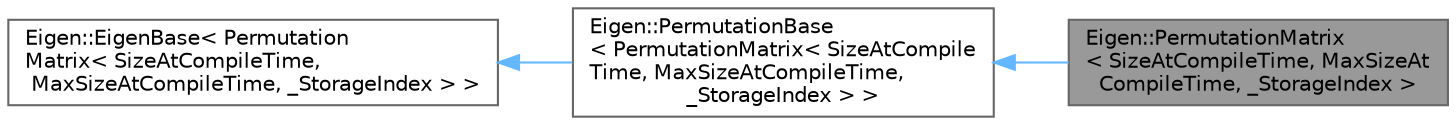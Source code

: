 digraph "Eigen::PermutationMatrix&lt; SizeAtCompileTime, MaxSizeAtCompileTime, _StorageIndex &gt;"
{
 // LATEX_PDF_SIZE
  bgcolor="transparent";
  edge [fontname=Helvetica,fontsize=10,labelfontname=Helvetica,labelfontsize=10];
  node [fontname=Helvetica,fontsize=10,shape=box,height=0.2,width=0.4];
  rankdir="LR";
  Node1 [id="Node000001",label="Eigen::PermutationMatrix\l\< SizeAtCompileTime, MaxSizeAt\lCompileTime, _StorageIndex \>",height=0.2,width=0.4,color="gray40", fillcolor="grey60", style="filled", fontcolor="black",tooltip="Permutation matrix"];
  Node2 -> Node1 [id="edge1_Node000001_Node000002",dir="back",color="steelblue1",style="solid",tooltip=" "];
  Node2 [id="Node000002",label="Eigen::PermutationBase\l\< PermutationMatrix\< SizeAtCompile\lTime, MaxSizeAtCompileTime, \l_StorageIndex \> \>",height=0.2,width=0.4,color="gray40", fillcolor="white", style="filled",URL="$class_eigen_1_1_permutation_base.html",tooltip=" "];
  Node3 -> Node2 [id="edge2_Node000002_Node000003",dir="back",color="steelblue1",style="solid",tooltip=" "];
  Node3 [id="Node000003",label="Eigen::EigenBase\< Permutation\lMatrix\< SizeAtCompileTime,\l MaxSizeAtCompileTime, _StorageIndex \> \>",height=0.2,width=0.4,color="gray40", fillcolor="white", style="filled",URL="$struct_eigen_1_1_eigen_base.html",tooltip=" "];
}
